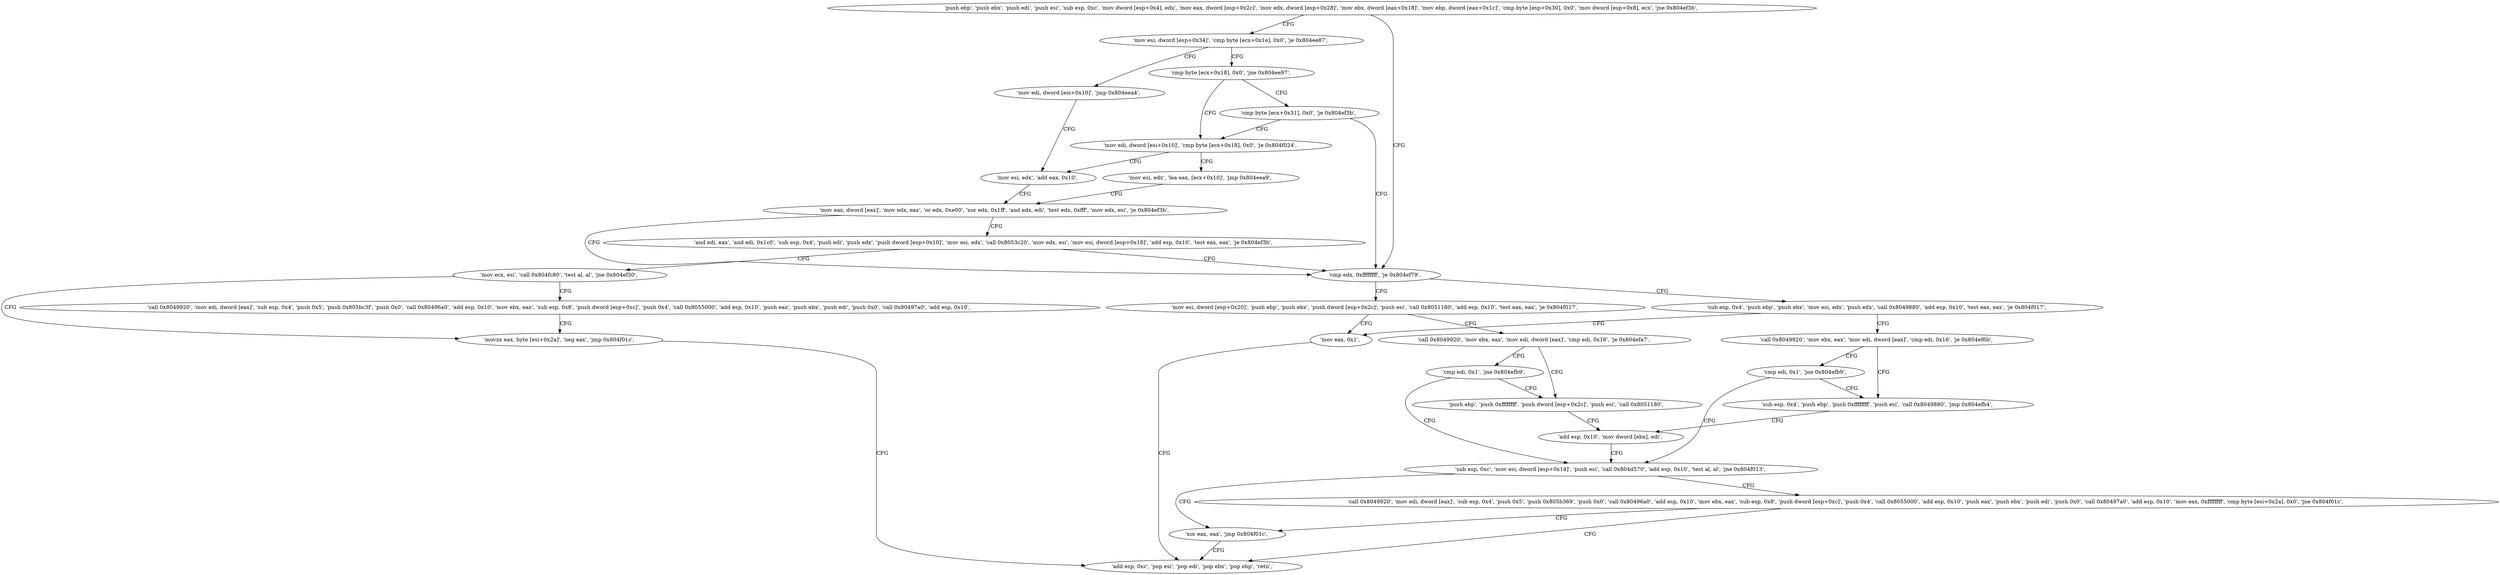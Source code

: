 digraph "func" {
"134540880" [label = "'push ebp', 'push ebx', 'push edi', 'push esi', 'sub esp, 0xc', 'mov dword [esp+0x4], edx', 'mov eax, dword [esp+0x2c]', 'mov edx, dword [esp+0x28]', 'mov ebx, dword [eax+0x18]', 'mov ebp, dword [eax+0x1c]', 'cmp byte [esp+0x30], 0x0', 'mov dword [esp+0x8], ecx', 'jne 0x804ef3b', " ]
"134541115" [label = "'cmp edx, 0xffffffff', 'je 0x804ef79', " ]
"134540920" [label = "'mov esi, dword [esp+0x34]', 'cmp byte [ecx+0x1e], 0x0', 'je 0x804ee87', " ]
"134541177" [label = "'mov esi, dword [esp+0x20]', 'push ebp', 'push ebx', 'push dword [esp+0x2c]', 'push esi', 'call 0x8051180', 'add esp, 0x10', 'test eax, eax', 'je 0x804f017', " ]
"134541120" [label = "'sub esp, 0x4', 'push ebp', 'push ebx', 'mov esi, edx', 'push edx', 'call 0x8049880', 'add esp, 0x10', 'test eax, eax', 'je 0x804f017', " ]
"134540935" [label = "'cmp byte [ecx+0x18], 0x0', 'jne 0x804ee97', " ]
"134540930" [label = "'mov edi, dword [esi+0x10]', 'jmp 0x804eea4', " ]
"134541335" [label = "'mov eax, 0x1', " ]
"134541204" [label = "'call 0x8049920', 'mov ebx, eax', 'mov edi, dword [eax]', 'cmp edi, 0x16', 'je 0x804efa7', " ]
"134541144" [label = "'call 0x8049920', 'mov ebx, eax', 'mov edi, dword [eax]', 'cmp edi, 0x16', 'je 0x804ef6b', " ]
"134540951" [label = "'mov edi, dword [esi+0x10]', 'cmp byte [ecx+0x18], 0x0', 'je 0x804f024', " ]
"134540941" [label = "'cmp byte [ecx+0x31], 0x0', 'je 0x804ef3b', " ]
"134540964" [label = "'mov esi, edx', 'add eax, 0x10', " ]
"134541340" [label = "'add esp, 0xc', 'pop esi', 'pop edi', 'pop ebx', 'pop ebp', 'retn', " ]
"134541223" [label = "'push ebp', 'push 0xffffffff', 'push dword [esp+0x2c]', 'push esi', 'call 0x8051180', " ]
"134541218" [label = "'cmp edi, 0x1', 'jne 0x804efb9', " ]
"134541163" [label = "'sub esp, 0x4', 'push ebp', 'push 0xffffffff', 'push esi', 'call 0x8049880', 'jmp 0x804efb4', " ]
"134541158" [label = "'cmp edi, 0x1', 'jne 0x804efb9', " ]
"134541348" [label = "'mov esi, edx', 'lea eax, [ecx+0x10]', 'jmp 0x804eea9', " ]
"134540969" [label = "'mov eax, dword [eax]', 'mov edx, eax', 'or edx, 0xe00', 'xor edx, 0x1ff', 'and edx, edi', 'test edx, 0xfff', 'mov edx, esi', 'je 0x804ef3b', " ]
"134541236" [label = "'add esp, 0x10', 'mov dword [ebx], edi', " ]
"134541241" [label = "'sub esp, 0xc', 'mov esi, dword [esp+0x14]', 'push esi', 'call 0x804d570', 'add esp, 0x10', 'test al, al', 'jne 0x804f013', " ]
"134540997" [label = "'and edi, eax', 'and edi, 0x1c0', 'sub esp, 0x4', 'push edi', 'push edx', 'push dword [esp+0x10]', 'mov esi, edx', 'call 0x8053c20', 'mov edx, esi', 'mov esi, dword [esp+0x18]', 'add esp, 0x10', 'test eax, eax', 'je 0x804ef3b', " ]
"134541034" [label = "'mov ecx, esi', 'call 0x804fc80', 'test al, al', 'jne 0x804ef30', " ]
"134541331" [label = "'xor eax, eax', 'jmp 0x804f01c', " ]
"134541261" [label = "'call 0x8049920', 'mov edi, dword [eax]', 'sub esp, 0x4', 'push 0x5', 'push 0x805b369', 'push 0x0', 'call 0x80496a0', 'add esp, 0x10', 'mov ebx, eax', 'sub esp, 0x8', 'push dword [esp+0xc]', 'push 0x4', 'call 0x8055000', 'add esp, 0x10', 'push eax', 'push ebx', 'push edi', 'push 0x0', 'call 0x80497a0', 'add esp, 0x10', 'mov eax, 0xffffffff', 'cmp byte [esi+0x2a], 0x0', 'jne 0x804f01c', " ]
"134541104" [label = "'movzx eax, byte [esi+0x2a]', 'neg eax', 'jmp 0x804f01c', " ]
"134541045" [label = "'call 0x8049920', 'mov edi, dword [eax]', 'sub esp, 0x4', 'push 0x5', 'push 0x805bc3f', 'push 0x0', 'call 0x80496a0', 'add esp, 0x10', 'mov ebx, eax', 'sub esp, 0x8', 'push dword [esp+0xc]', 'push 0x4', 'call 0x8055000', 'add esp, 0x10', 'push eax', 'push ebx', 'push edi', 'push 0x0', 'call 0x80497a0', 'add esp, 0x10', " ]
"134540880" -> "134541115" [ label = "CFG" ]
"134540880" -> "134540920" [ label = "CFG" ]
"134541115" -> "134541177" [ label = "CFG" ]
"134541115" -> "134541120" [ label = "CFG" ]
"134540920" -> "134540935" [ label = "CFG" ]
"134540920" -> "134540930" [ label = "CFG" ]
"134541177" -> "134541335" [ label = "CFG" ]
"134541177" -> "134541204" [ label = "CFG" ]
"134541120" -> "134541335" [ label = "CFG" ]
"134541120" -> "134541144" [ label = "CFG" ]
"134540935" -> "134540951" [ label = "CFG" ]
"134540935" -> "134540941" [ label = "CFG" ]
"134540930" -> "134540964" [ label = "CFG" ]
"134541335" -> "134541340" [ label = "CFG" ]
"134541204" -> "134541223" [ label = "CFG" ]
"134541204" -> "134541218" [ label = "CFG" ]
"134541144" -> "134541163" [ label = "CFG" ]
"134541144" -> "134541158" [ label = "CFG" ]
"134540951" -> "134541348" [ label = "CFG" ]
"134540951" -> "134540964" [ label = "CFG" ]
"134540941" -> "134541115" [ label = "CFG" ]
"134540941" -> "134540951" [ label = "CFG" ]
"134540964" -> "134540969" [ label = "CFG" ]
"134541223" -> "134541236" [ label = "CFG" ]
"134541218" -> "134541241" [ label = "CFG" ]
"134541218" -> "134541223" [ label = "CFG" ]
"134541163" -> "134541236" [ label = "CFG" ]
"134541158" -> "134541241" [ label = "CFG" ]
"134541158" -> "134541163" [ label = "CFG" ]
"134541348" -> "134540969" [ label = "CFG" ]
"134540969" -> "134541115" [ label = "CFG" ]
"134540969" -> "134540997" [ label = "CFG" ]
"134541236" -> "134541241" [ label = "CFG" ]
"134541241" -> "134541331" [ label = "CFG" ]
"134541241" -> "134541261" [ label = "CFG" ]
"134540997" -> "134541115" [ label = "CFG" ]
"134540997" -> "134541034" [ label = "CFG" ]
"134541034" -> "134541104" [ label = "CFG" ]
"134541034" -> "134541045" [ label = "CFG" ]
"134541331" -> "134541340" [ label = "CFG" ]
"134541261" -> "134541340" [ label = "CFG" ]
"134541261" -> "134541331" [ label = "CFG" ]
"134541104" -> "134541340" [ label = "CFG" ]
"134541045" -> "134541104" [ label = "CFG" ]
}
